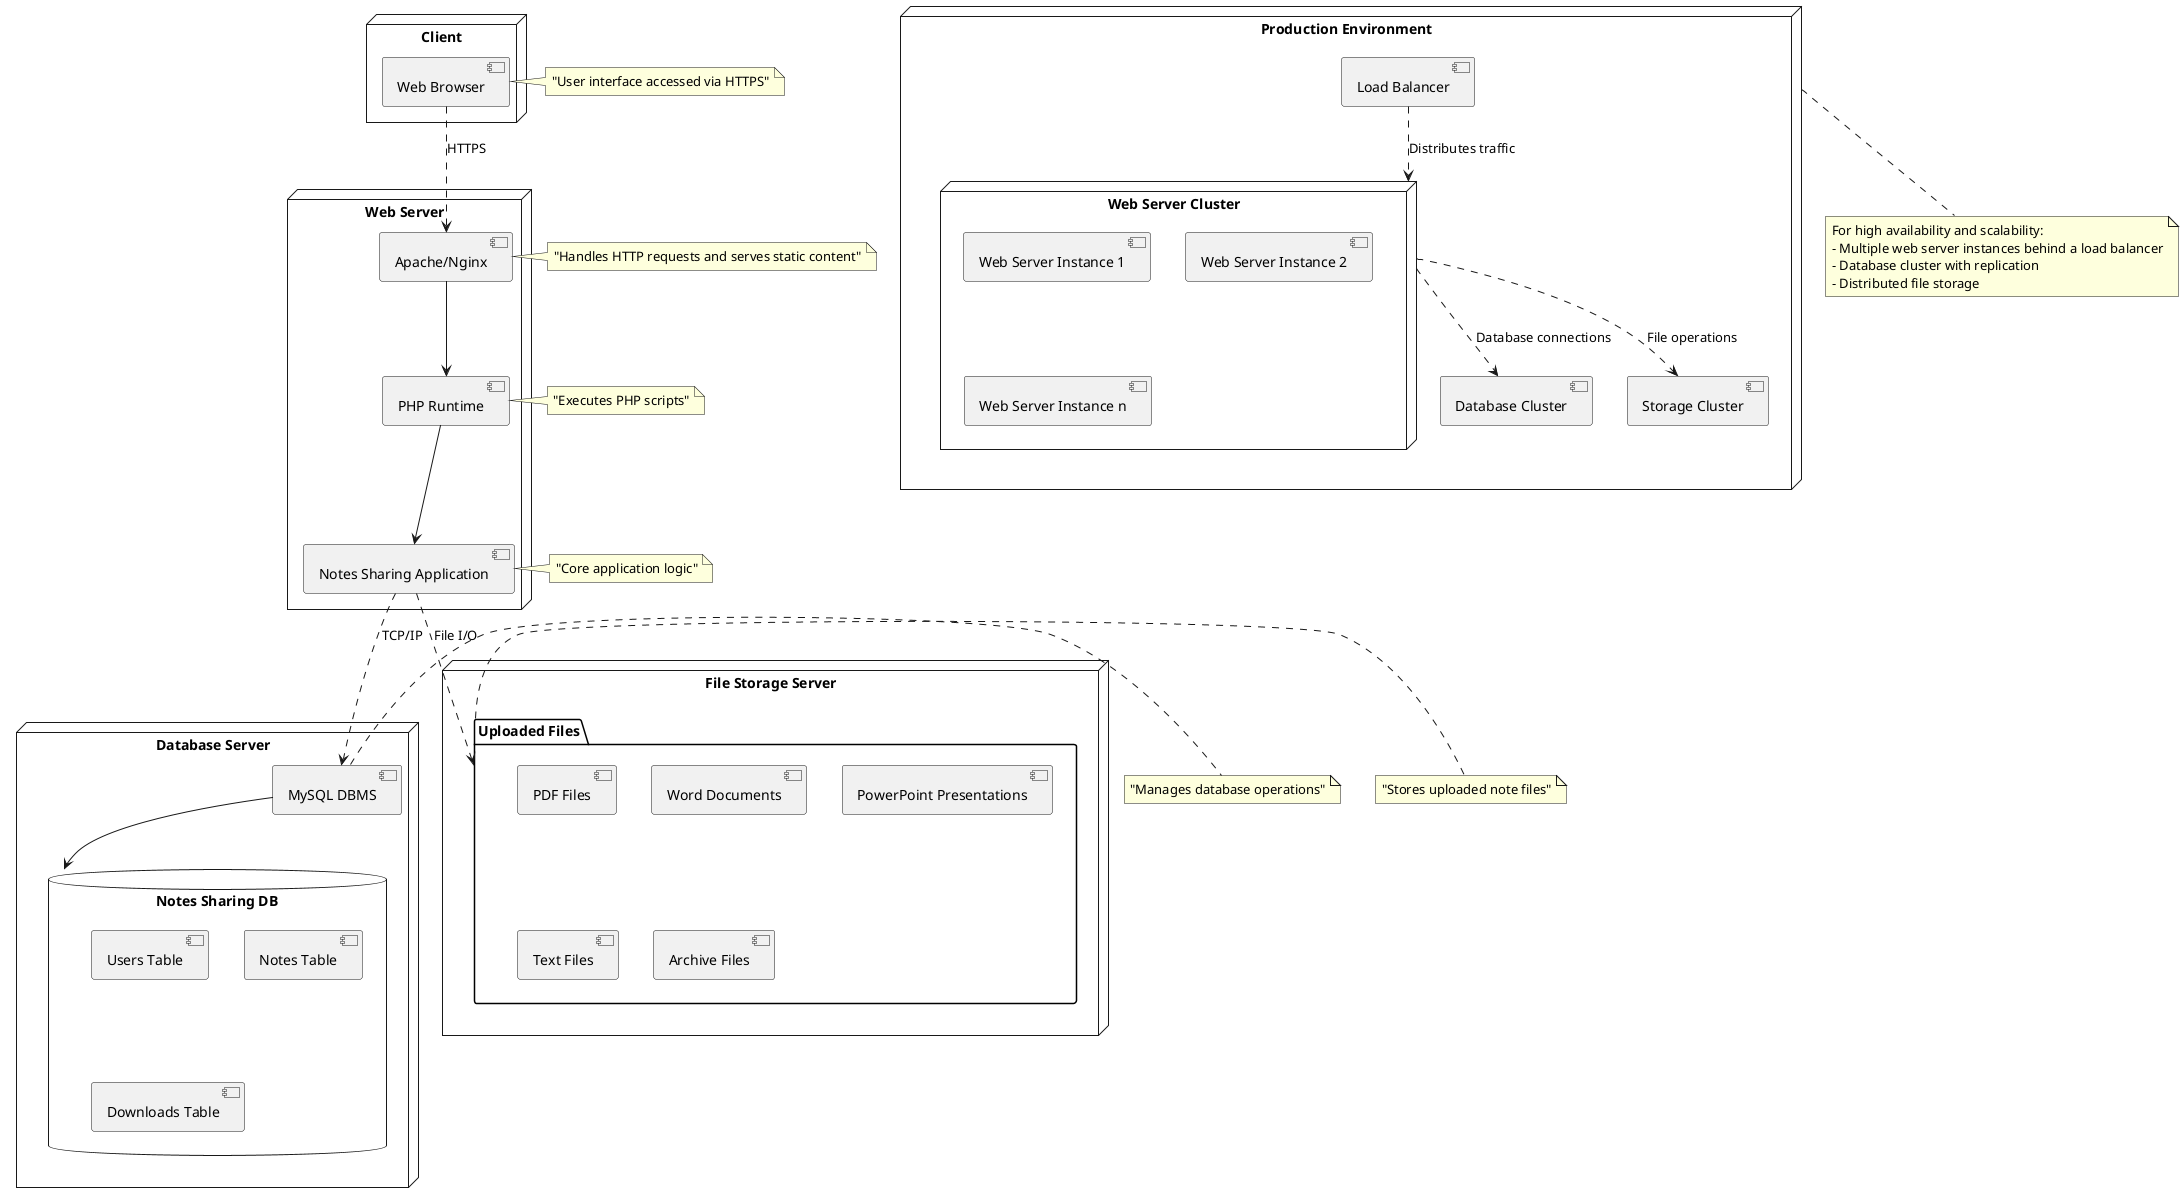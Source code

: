 @startuml Notes Sharing Platform - Deployment Diagram

' Define nodes
node "Client" {
  [Web Browser]
}

node "Web Server" {
  [Apache/Nginx]
  [PHP Runtime]
  [Notes Sharing Application]
}

node "Database Server" {
  [MySQL DBMS]
  database "Notes Sharing DB" {
    [Users Table]
    [Notes Table]
    [Downloads Table]
  }
}

node "File Storage Server" {
  folder "Uploaded Files" {
    [PDF Files]
    [Word Documents]
    [PowerPoint Presentations]
    [Text Files]
    [Archive Files]
  }
}

' Define connections
[Web Browser] ..> [Apache/Nginx] : HTTPS
[Apache/Nginx] --> [PHP Runtime]
[PHP Runtime] --> [Notes Sharing Application]
[Notes Sharing Application] ..> [MySQL DBMS] : TCP/IP
[MySQL DBMS] --> [Notes Sharing DB]
[Notes Sharing Application] ..> [Uploaded Files] : File I/O

' Add notes
note right of [Web Browser] : "User interface accessed via HTTPS"
note right of [Apache/Nginx] : "Handles HTTP requests and serves static content"
note right of [PHP Runtime] : "Executes PHP scripts"
note right of [Notes Sharing Application] : "Core application logic"
note right of [MySQL DBMS] : "Manages database operations"
note right of [Uploaded Files] : "Stores uploaded note files"

' Add deployment specifications
node "Production Environment" {
  [Load Balancer]
  node "Web Server Cluster" {
    [Web Server Instance 1]
    [Web Server Instance 2]
    [Web Server Instance n]
  }
  [Database Cluster]
  [Storage Cluster]
}

[Load Balancer] ..> [Web Server Cluster] : "Distributes traffic"
[Web Server Cluster] ..> [Database Cluster] : "Database connections"
[Web Server Cluster] ..> [Storage Cluster] : "File operations"

note bottom of [Production Environment]
  For high availability and scalability:
  - Multiple web server instances behind a load balancer
  - Database cluster with replication
  - Distributed file storage
end note

@enduml